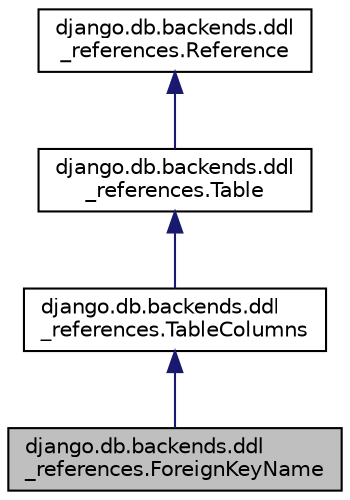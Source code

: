 digraph "django.db.backends.ddl_references.ForeignKeyName"
{
 // LATEX_PDF_SIZE
  edge [fontname="Helvetica",fontsize="10",labelfontname="Helvetica",labelfontsize="10"];
  node [fontname="Helvetica",fontsize="10",shape=record];
  Node1 [label="django.db.backends.ddl\l_references.ForeignKeyName",height=0.2,width=0.4,color="black", fillcolor="grey75", style="filled", fontcolor="black",tooltip=" "];
  Node2 -> Node1 [dir="back",color="midnightblue",fontsize="10",style="solid",fontname="Helvetica"];
  Node2 [label="django.db.backends.ddl\l_references.TableColumns",height=0.2,width=0.4,color="black", fillcolor="white", style="filled",URL="$da/d0a/classdjango_1_1db_1_1backends_1_1ddl__references_1_1_table_columns.html",tooltip=" "];
  Node3 -> Node2 [dir="back",color="midnightblue",fontsize="10",style="solid",fontname="Helvetica"];
  Node3 [label="django.db.backends.ddl\l_references.Table",height=0.2,width=0.4,color="black", fillcolor="white", style="filled",URL="$db/d88/classdjango_1_1db_1_1backends_1_1ddl__references_1_1_table.html",tooltip=" "];
  Node4 -> Node3 [dir="back",color="midnightblue",fontsize="10",style="solid",fontname="Helvetica"];
  Node4 [label="django.db.backends.ddl\l_references.Reference",height=0.2,width=0.4,color="black", fillcolor="white", style="filled",URL="$d2/d91/classdjango_1_1db_1_1backends_1_1ddl__references_1_1_reference.html",tooltip=" "];
}
